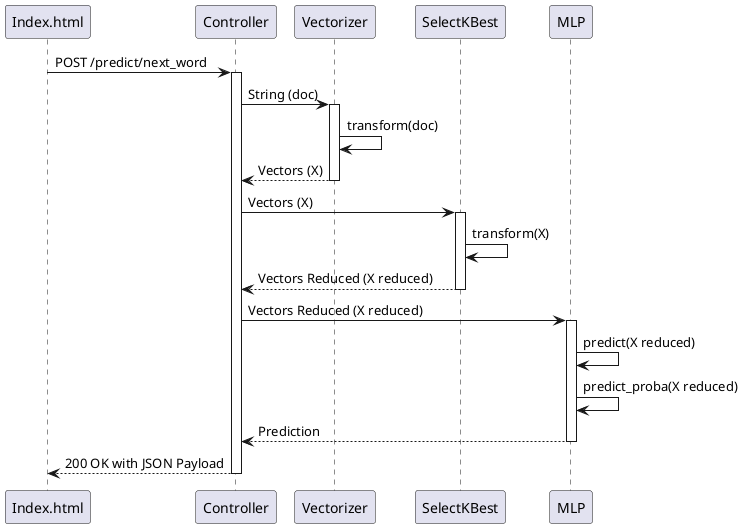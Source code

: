 @startuml

Index.html -> Controller: POST /predict/next_word
activate Controller

Controller -> Vectorizer: String (doc)
activate Vectorizer
Vectorizer -> Vectorizer : transform(doc)
Vectorizer --> Controller : Vectors (X)
deactivate Vectorizer

Controller ->  SelectKBest : Vectors (X)
activate SelectKBest
SelectKBest -> SelectKBest : transform(X)

SelectKBest --> Controller : Vectors Reduced (X reduced)
deactivate SelectKBest

Controller ->  MLP : Vectors Reduced (X reduced)
activate MLP
MLP -> MLP : predict(X reduced)
MLP -> MLP : predict_proba(X reduced)

MLP --> Controller : Prediction
deactivate MLP

Controller --> Index.html : 200 OK with JSON Payload
deactivate Controller

@enduml
